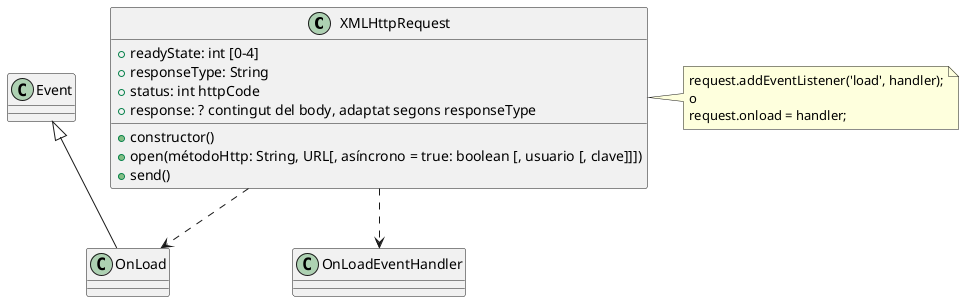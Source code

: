 @startuml request 

class XMLHttpRequest {
    + readyState: int [0-4]
    + responseType: String
    + status: int httpCode
    + response: ? contingut del body, adaptat segons responseType

    + constructor()
    + open(métodoHttp: String, URL[, asíncrono = true: boolean [, usuario [, clave]]])
    + send()
}
note right
request.addEventListener('load', handler);
o
request.onload = handler;
end note
XMLHttpRequest ..> OnLoad
XMLHttpRequest ..> OnLoadEventHandler

class OnLoad
Event <|-- OnLoad

@enduml
